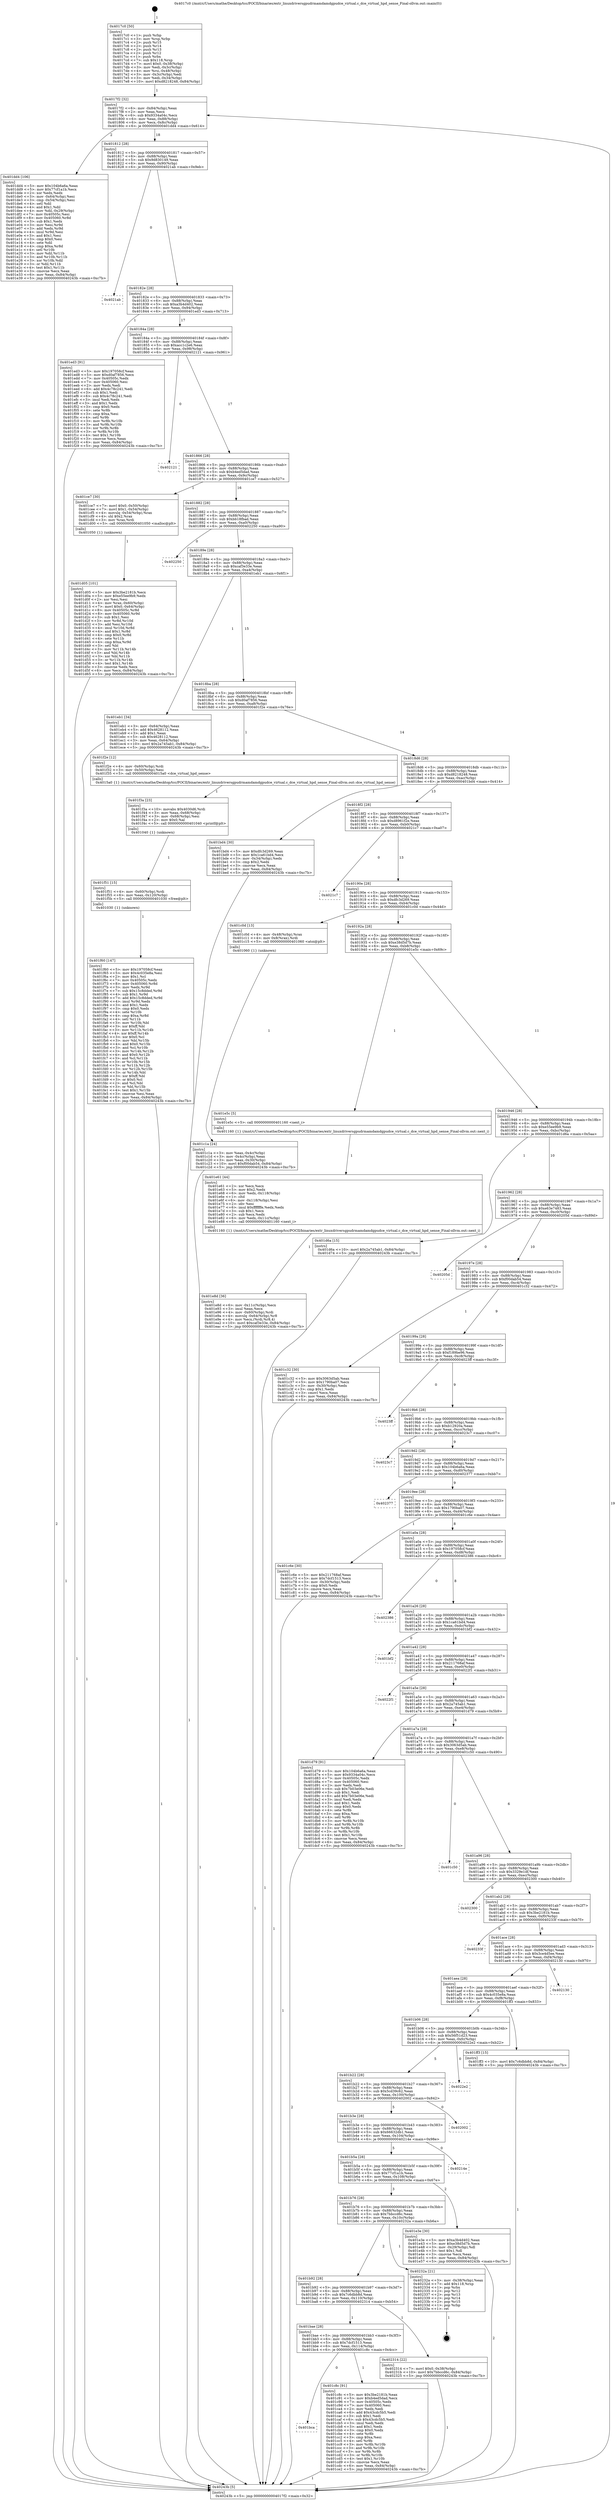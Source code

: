 digraph "0x4017c0" {
  label = "0x4017c0 (/mnt/c/Users/mathe/Desktop/tcc/POCII/binaries/extr_linuxdriversgpudrmamdamdgpudce_virtual.c_dce_virtual_hpd_sense_Final-ollvm.out::main(0))"
  labelloc = "t"
  node[shape=record]

  Entry [label="",width=0.3,height=0.3,shape=circle,fillcolor=black,style=filled]
  "0x4017f2" [label="{
     0x4017f2 [32]\l
     | [instrs]\l
     &nbsp;&nbsp;0x4017f2 \<+6\>: mov -0x84(%rbp),%eax\l
     &nbsp;&nbsp;0x4017f8 \<+2\>: mov %eax,%ecx\l
     &nbsp;&nbsp;0x4017fa \<+6\>: sub $0x9334a04c,%ecx\l
     &nbsp;&nbsp;0x401800 \<+6\>: mov %eax,-0x88(%rbp)\l
     &nbsp;&nbsp;0x401806 \<+6\>: mov %ecx,-0x8c(%rbp)\l
     &nbsp;&nbsp;0x40180c \<+6\>: je 0000000000401dd4 \<main+0x614\>\l
  }"]
  "0x401dd4" [label="{
     0x401dd4 [106]\l
     | [instrs]\l
     &nbsp;&nbsp;0x401dd4 \<+5\>: mov $0x104b6a6a,%eax\l
     &nbsp;&nbsp;0x401dd9 \<+5\>: mov $0x77cf1a1b,%ecx\l
     &nbsp;&nbsp;0x401dde \<+2\>: xor %edx,%edx\l
     &nbsp;&nbsp;0x401de0 \<+3\>: mov -0x64(%rbp),%esi\l
     &nbsp;&nbsp;0x401de3 \<+3\>: cmp -0x54(%rbp),%esi\l
     &nbsp;&nbsp;0x401de6 \<+4\>: setl %dil\l
     &nbsp;&nbsp;0x401dea \<+4\>: and $0x1,%dil\l
     &nbsp;&nbsp;0x401dee \<+4\>: mov %dil,-0x29(%rbp)\l
     &nbsp;&nbsp;0x401df2 \<+7\>: mov 0x40505c,%esi\l
     &nbsp;&nbsp;0x401df9 \<+8\>: mov 0x405060,%r8d\l
     &nbsp;&nbsp;0x401e01 \<+3\>: sub $0x1,%edx\l
     &nbsp;&nbsp;0x401e04 \<+3\>: mov %esi,%r9d\l
     &nbsp;&nbsp;0x401e07 \<+3\>: add %edx,%r9d\l
     &nbsp;&nbsp;0x401e0a \<+4\>: imul %r9d,%esi\l
     &nbsp;&nbsp;0x401e0e \<+3\>: and $0x1,%esi\l
     &nbsp;&nbsp;0x401e11 \<+3\>: cmp $0x0,%esi\l
     &nbsp;&nbsp;0x401e14 \<+4\>: sete %dil\l
     &nbsp;&nbsp;0x401e18 \<+4\>: cmp $0xa,%r8d\l
     &nbsp;&nbsp;0x401e1c \<+4\>: setl %r10b\l
     &nbsp;&nbsp;0x401e20 \<+3\>: mov %dil,%r11b\l
     &nbsp;&nbsp;0x401e23 \<+3\>: and %r10b,%r11b\l
     &nbsp;&nbsp;0x401e26 \<+3\>: xor %r10b,%dil\l
     &nbsp;&nbsp;0x401e29 \<+3\>: or %dil,%r11b\l
     &nbsp;&nbsp;0x401e2c \<+4\>: test $0x1,%r11b\l
     &nbsp;&nbsp;0x401e30 \<+3\>: cmovne %ecx,%eax\l
     &nbsp;&nbsp;0x401e33 \<+6\>: mov %eax,-0x84(%rbp)\l
     &nbsp;&nbsp;0x401e39 \<+5\>: jmp 000000000040243b \<main+0xc7b\>\l
  }"]
  "0x401812" [label="{
     0x401812 [28]\l
     | [instrs]\l
     &nbsp;&nbsp;0x401812 \<+5\>: jmp 0000000000401817 \<main+0x57\>\l
     &nbsp;&nbsp;0x401817 \<+6\>: mov -0x88(%rbp),%eax\l
     &nbsp;&nbsp;0x40181d \<+5\>: sub $0x9d830149,%eax\l
     &nbsp;&nbsp;0x401822 \<+6\>: mov %eax,-0x90(%rbp)\l
     &nbsp;&nbsp;0x401828 \<+6\>: je 00000000004021ab \<main+0x9eb\>\l
  }"]
  Exit [label="",width=0.3,height=0.3,shape=circle,fillcolor=black,style=filled,peripheries=2]
  "0x4021ab" [label="{
     0x4021ab\l
  }", style=dashed]
  "0x40182e" [label="{
     0x40182e [28]\l
     | [instrs]\l
     &nbsp;&nbsp;0x40182e \<+5\>: jmp 0000000000401833 \<main+0x73\>\l
     &nbsp;&nbsp;0x401833 \<+6\>: mov -0x88(%rbp),%eax\l
     &nbsp;&nbsp;0x401839 \<+5\>: sub $0xa3b4d402,%eax\l
     &nbsp;&nbsp;0x40183e \<+6\>: mov %eax,-0x94(%rbp)\l
     &nbsp;&nbsp;0x401844 \<+6\>: je 0000000000401ed3 \<main+0x713\>\l
  }"]
  "0x401f60" [label="{
     0x401f60 [147]\l
     | [instrs]\l
     &nbsp;&nbsp;0x401f60 \<+5\>: mov $0x197058cf,%eax\l
     &nbsp;&nbsp;0x401f65 \<+5\>: mov $0x4c035e8a,%esi\l
     &nbsp;&nbsp;0x401f6a \<+2\>: mov $0x1,%cl\l
     &nbsp;&nbsp;0x401f6c \<+7\>: mov 0x40505c,%edx\l
     &nbsp;&nbsp;0x401f73 \<+8\>: mov 0x405060,%r8d\l
     &nbsp;&nbsp;0x401f7b \<+3\>: mov %edx,%r9d\l
     &nbsp;&nbsp;0x401f7e \<+7\>: sub $0x15c8dded,%r9d\l
     &nbsp;&nbsp;0x401f85 \<+4\>: sub $0x1,%r9d\l
     &nbsp;&nbsp;0x401f89 \<+7\>: add $0x15c8dded,%r9d\l
     &nbsp;&nbsp;0x401f90 \<+4\>: imul %r9d,%edx\l
     &nbsp;&nbsp;0x401f94 \<+3\>: and $0x1,%edx\l
     &nbsp;&nbsp;0x401f97 \<+3\>: cmp $0x0,%edx\l
     &nbsp;&nbsp;0x401f9a \<+4\>: sete %r10b\l
     &nbsp;&nbsp;0x401f9e \<+4\>: cmp $0xa,%r8d\l
     &nbsp;&nbsp;0x401fa2 \<+4\>: setl %r11b\l
     &nbsp;&nbsp;0x401fa6 \<+3\>: mov %r10b,%bl\l
     &nbsp;&nbsp;0x401fa9 \<+3\>: xor $0xff,%bl\l
     &nbsp;&nbsp;0x401fac \<+3\>: mov %r11b,%r14b\l
     &nbsp;&nbsp;0x401faf \<+4\>: xor $0xff,%r14b\l
     &nbsp;&nbsp;0x401fb3 \<+3\>: xor $0x0,%cl\l
     &nbsp;&nbsp;0x401fb6 \<+3\>: mov %bl,%r15b\l
     &nbsp;&nbsp;0x401fb9 \<+4\>: and $0x0,%r15b\l
     &nbsp;&nbsp;0x401fbd \<+3\>: and %cl,%r10b\l
     &nbsp;&nbsp;0x401fc0 \<+3\>: mov %r14b,%r12b\l
     &nbsp;&nbsp;0x401fc3 \<+4\>: and $0x0,%r12b\l
     &nbsp;&nbsp;0x401fc7 \<+3\>: and %cl,%r11b\l
     &nbsp;&nbsp;0x401fca \<+3\>: or %r10b,%r15b\l
     &nbsp;&nbsp;0x401fcd \<+3\>: or %r11b,%r12b\l
     &nbsp;&nbsp;0x401fd0 \<+3\>: xor %r12b,%r15b\l
     &nbsp;&nbsp;0x401fd3 \<+3\>: or %r14b,%bl\l
     &nbsp;&nbsp;0x401fd6 \<+3\>: xor $0xff,%bl\l
     &nbsp;&nbsp;0x401fd9 \<+3\>: or $0x0,%cl\l
     &nbsp;&nbsp;0x401fdc \<+2\>: and %cl,%bl\l
     &nbsp;&nbsp;0x401fde \<+3\>: or %bl,%r15b\l
     &nbsp;&nbsp;0x401fe1 \<+4\>: test $0x1,%r15b\l
     &nbsp;&nbsp;0x401fe5 \<+3\>: cmovne %esi,%eax\l
     &nbsp;&nbsp;0x401fe8 \<+6\>: mov %eax,-0x84(%rbp)\l
     &nbsp;&nbsp;0x401fee \<+5\>: jmp 000000000040243b \<main+0xc7b\>\l
  }"]
  "0x401ed3" [label="{
     0x401ed3 [91]\l
     | [instrs]\l
     &nbsp;&nbsp;0x401ed3 \<+5\>: mov $0x197058cf,%eax\l
     &nbsp;&nbsp;0x401ed8 \<+5\>: mov $0xd0af7856,%ecx\l
     &nbsp;&nbsp;0x401edd \<+7\>: mov 0x40505c,%edx\l
     &nbsp;&nbsp;0x401ee4 \<+7\>: mov 0x405060,%esi\l
     &nbsp;&nbsp;0x401eeb \<+2\>: mov %edx,%edi\l
     &nbsp;&nbsp;0x401eed \<+6\>: add $0x4c78c241,%edi\l
     &nbsp;&nbsp;0x401ef3 \<+3\>: sub $0x1,%edi\l
     &nbsp;&nbsp;0x401ef6 \<+6\>: sub $0x4c78c241,%edi\l
     &nbsp;&nbsp;0x401efc \<+3\>: imul %edi,%edx\l
     &nbsp;&nbsp;0x401eff \<+3\>: and $0x1,%edx\l
     &nbsp;&nbsp;0x401f02 \<+3\>: cmp $0x0,%edx\l
     &nbsp;&nbsp;0x401f05 \<+4\>: sete %r8b\l
     &nbsp;&nbsp;0x401f09 \<+3\>: cmp $0xa,%esi\l
     &nbsp;&nbsp;0x401f0c \<+4\>: setl %r9b\l
     &nbsp;&nbsp;0x401f10 \<+3\>: mov %r8b,%r10b\l
     &nbsp;&nbsp;0x401f13 \<+3\>: and %r9b,%r10b\l
     &nbsp;&nbsp;0x401f16 \<+3\>: xor %r9b,%r8b\l
     &nbsp;&nbsp;0x401f19 \<+3\>: or %r8b,%r10b\l
     &nbsp;&nbsp;0x401f1c \<+4\>: test $0x1,%r10b\l
     &nbsp;&nbsp;0x401f20 \<+3\>: cmovne %ecx,%eax\l
     &nbsp;&nbsp;0x401f23 \<+6\>: mov %eax,-0x84(%rbp)\l
     &nbsp;&nbsp;0x401f29 \<+5\>: jmp 000000000040243b \<main+0xc7b\>\l
  }"]
  "0x40184a" [label="{
     0x40184a [28]\l
     | [instrs]\l
     &nbsp;&nbsp;0x40184a \<+5\>: jmp 000000000040184f \<main+0x8f\>\l
     &nbsp;&nbsp;0x40184f \<+6\>: mov -0x88(%rbp),%eax\l
     &nbsp;&nbsp;0x401855 \<+5\>: sub $0xacc1c2e6,%eax\l
     &nbsp;&nbsp;0x40185a \<+6\>: mov %eax,-0x98(%rbp)\l
     &nbsp;&nbsp;0x401860 \<+6\>: je 0000000000402121 \<main+0x961\>\l
  }"]
  "0x401f51" [label="{
     0x401f51 [15]\l
     | [instrs]\l
     &nbsp;&nbsp;0x401f51 \<+4\>: mov -0x60(%rbp),%rdi\l
     &nbsp;&nbsp;0x401f55 \<+6\>: mov %eax,-0x120(%rbp)\l
     &nbsp;&nbsp;0x401f5b \<+5\>: call 0000000000401030 \<free@plt\>\l
     | [calls]\l
     &nbsp;&nbsp;0x401030 \{1\} (unknown)\l
  }"]
  "0x402121" [label="{
     0x402121\l
  }", style=dashed]
  "0x401866" [label="{
     0x401866 [28]\l
     | [instrs]\l
     &nbsp;&nbsp;0x401866 \<+5\>: jmp 000000000040186b \<main+0xab\>\l
     &nbsp;&nbsp;0x40186b \<+6\>: mov -0x88(%rbp),%eax\l
     &nbsp;&nbsp;0x401871 \<+5\>: sub $0xb4ed5dad,%eax\l
     &nbsp;&nbsp;0x401876 \<+6\>: mov %eax,-0x9c(%rbp)\l
     &nbsp;&nbsp;0x40187c \<+6\>: je 0000000000401ce7 \<main+0x527\>\l
  }"]
  "0x401f3a" [label="{
     0x401f3a [23]\l
     | [instrs]\l
     &nbsp;&nbsp;0x401f3a \<+10\>: movabs $0x4030d6,%rdi\l
     &nbsp;&nbsp;0x401f44 \<+3\>: mov %eax,-0x68(%rbp)\l
     &nbsp;&nbsp;0x401f47 \<+3\>: mov -0x68(%rbp),%esi\l
     &nbsp;&nbsp;0x401f4a \<+2\>: mov $0x0,%al\l
     &nbsp;&nbsp;0x401f4c \<+5\>: call 0000000000401040 \<printf@plt\>\l
     | [calls]\l
     &nbsp;&nbsp;0x401040 \{1\} (unknown)\l
  }"]
  "0x401ce7" [label="{
     0x401ce7 [30]\l
     | [instrs]\l
     &nbsp;&nbsp;0x401ce7 \<+7\>: movl $0x0,-0x50(%rbp)\l
     &nbsp;&nbsp;0x401cee \<+7\>: movl $0x1,-0x54(%rbp)\l
     &nbsp;&nbsp;0x401cf5 \<+4\>: movslq -0x54(%rbp),%rax\l
     &nbsp;&nbsp;0x401cf9 \<+4\>: shl $0x2,%rax\l
     &nbsp;&nbsp;0x401cfd \<+3\>: mov %rax,%rdi\l
     &nbsp;&nbsp;0x401d00 \<+5\>: call 0000000000401050 \<malloc@plt\>\l
     | [calls]\l
     &nbsp;&nbsp;0x401050 \{1\} (unknown)\l
  }"]
  "0x401882" [label="{
     0x401882 [28]\l
     | [instrs]\l
     &nbsp;&nbsp;0x401882 \<+5\>: jmp 0000000000401887 \<main+0xc7\>\l
     &nbsp;&nbsp;0x401887 \<+6\>: mov -0x88(%rbp),%eax\l
     &nbsp;&nbsp;0x40188d \<+5\>: sub $0xbb18fbad,%eax\l
     &nbsp;&nbsp;0x401892 \<+6\>: mov %eax,-0xa0(%rbp)\l
     &nbsp;&nbsp;0x401898 \<+6\>: je 0000000000402250 \<main+0xa90\>\l
  }"]
  "0x401e8d" [label="{
     0x401e8d [36]\l
     | [instrs]\l
     &nbsp;&nbsp;0x401e8d \<+6\>: mov -0x11c(%rbp),%ecx\l
     &nbsp;&nbsp;0x401e93 \<+3\>: imul %eax,%ecx\l
     &nbsp;&nbsp;0x401e96 \<+4\>: mov -0x60(%rbp),%rdi\l
     &nbsp;&nbsp;0x401e9a \<+4\>: movslq -0x64(%rbp),%r8\l
     &nbsp;&nbsp;0x401e9e \<+4\>: mov %ecx,(%rdi,%r8,4)\l
     &nbsp;&nbsp;0x401ea2 \<+10\>: movl $0xcaf3e33e,-0x84(%rbp)\l
     &nbsp;&nbsp;0x401eac \<+5\>: jmp 000000000040243b \<main+0xc7b\>\l
  }"]
  "0x402250" [label="{
     0x402250\l
  }", style=dashed]
  "0x40189e" [label="{
     0x40189e [28]\l
     | [instrs]\l
     &nbsp;&nbsp;0x40189e \<+5\>: jmp 00000000004018a3 \<main+0xe3\>\l
     &nbsp;&nbsp;0x4018a3 \<+6\>: mov -0x88(%rbp),%eax\l
     &nbsp;&nbsp;0x4018a9 \<+5\>: sub $0xcaf3e33e,%eax\l
     &nbsp;&nbsp;0x4018ae \<+6\>: mov %eax,-0xa4(%rbp)\l
     &nbsp;&nbsp;0x4018b4 \<+6\>: je 0000000000401eb1 \<main+0x6f1\>\l
  }"]
  "0x401e61" [label="{
     0x401e61 [44]\l
     | [instrs]\l
     &nbsp;&nbsp;0x401e61 \<+2\>: xor %ecx,%ecx\l
     &nbsp;&nbsp;0x401e63 \<+5\>: mov $0x2,%edx\l
     &nbsp;&nbsp;0x401e68 \<+6\>: mov %edx,-0x118(%rbp)\l
     &nbsp;&nbsp;0x401e6e \<+1\>: cltd\l
     &nbsp;&nbsp;0x401e6f \<+6\>: mov -0x118(%rbp),%esi\l
     &nbsp;&nbsp;0x401e75 \<+2\>: idiv %esi\l
     &nbsp;&nbsp;0x401e77 \<+6\>: imul $0xfffffffe,%edx,%edx\l
     &nbsp;&nbsp;0x401e7d \<+3\>: sub $0x1,%ecx\l
     &nbsp;&nbsp;0x401e80 \<+2\>: sub %ecx,%edx\l
     &nbsp;&nbsp;0x401e82 \<+6\>: mov %edx,-0x11c(%rbp)\l
     &nbsp;&nbsp;0x401e88 \<+5\>: call 0000000000401160 \<next_i\>\l
     | [calls]\l
     &nbsp;&nbsp;0x401160 \{1\} (/mnt/c/Users/mathe/Desktop/tcc/POCII/binaries/extr_linuxdriversgpudrmamdamdgpudce_virtual.c_dce_virtual_hpd_sense_Final-ollvm.out::next_i)\l
  }"]
  "0x401eb1" [label="{
     0x401eb1 [34]\l
     | [instrs]\l
     &nbsp;&nbsp;0x401eb1 \<+3\>: mov -0x64(%rbp),%eax\l
     &nbsp;&nbsp;0x401eb4 \<+5\>: add $0x4628112,%eax\l
     &nbsp;&nbsp;0x401eb9 \<+3\>: add $0x1,%eax\l
     &nbsp;&nbsp;0x401ebc \<+5\>: sub $0x4628112,%eax\l
     &nbsp;&nbsp;0x401ec1 \<+3\>: mov %eax,-0x64(%rbp)\l
     &nbsp;&nbsp;0x401ec4 \<+10\>: movl $0x2a745ab1,-0x84(%rbp)\l
     &nbsp;&nbsp;0x401ece \<+5\>: jmp 000000000040243b \<main+0xc7b\>\l
  }"]
  "0x4018ba" [label="{
     0x4018ba [28]\l
     | [instrs]\l
     &nbsp;&nbsp;0x4018ba \<+5\>: jmp 00000000004018bf \<main+0xff\>\l
     &nbsp;&nbsp;0x4018bf \<+6\>: mov -0x88(%rbp),%eax\l
     &nbsp;&nbsp;0x4018c5 \<+5\>: sub $0xd0af7856,%eax\l
     &nbsp;&nbsp;0x4018ca \<+6\>: mov %eax,-0xa8(%rbp)\l
     &nbsp;&nbsp;0x4018d0 \<+6\>: je 0000000000401f2e \<main+0x76e\>\l
  }"]
  "0x401d05" [label="{
     0x401d05 [101]\l
     | [instrs]\l
     &nbsp;&nbsp;0x401d05 \<+5\>: mov $0x3be2181b,%ecx\l
     &nbsp;&nbsp;0x401d0a \<+5\>: mov $0xe55ee9b9,%edx\l
     &nbsp;&nbsp;0x401d0f \<+2\>: xor %esi,%esi\l
     &nbsp;&nbsp;0x401d11 \<+4\>: mov %rax,-0x60(%rbp)\l
     &nbsp;&nbsp;0x401d15 \<+7\>: movl $0x0,-0x64(%rbp)\l
     &nbsp;&nbsp;0x401d1c \<+8\>: mov 0x40505c,%r8d\l
     &nbsp;&nbsp;0x401d24 \<+8\>: mov 0x405060,%r9d\l
     &nbsp;&nbsp;0x401d2c \<+3\>: sub $0x1,%esi\l
     &nbsp;&nbsp;0x401d2f \<+3\>: mov %r8d,%r10d\l
     &nbsp;&nbsp;0x401d32 \<+3\>: add %esi,%r10d\l
     &nbsp;&nbsp;0x401d35 \<+4\>: imul %r10d,%r8d\l
     &nbsp;&nbsp;0x401d39 \<+4\>: and $0x1,%r8d\l
     &nbsp;&nbsp;0x401d3d \<+4\>: cmp $0x0,%r8d\l
     &nbsp;&nbsp;0x401d41 \<+4\>: sete %r11b\l
     &nbsp;&nbsp;0x401d45 \<+4\>: cmp $0xa,%r9d\l
     &nbsp;&nbsp;0x401d49 \<+3\>: setl %bl\l
     &nbsp;&nbsp;0x401d4c \<+3\>: mov %r11b,%r14b\l
     &nbsp;&nbsp;0x401d4f \<+3\>: and %bl,%r14b\l
     &nbsp;&nbsp;0x401d52 \<+3\>: xor %bl,%r11b\l
     &nbsp;&nbsp;0x401d55 \<+3\>: or %r11b,%r14b\l
     &nbsp;&nbsp;0x401d58 \<+4\>: test $0x1,%r14b\l
     &nbsp;&nbsp;0x401d5c \<+3\>: cmovne %edx,%ecx\l
     &nbsp;&nbsp;0x401d5f \<+6\>: mov %ecx,-0x84(%rbp)\l
     &nbsp;&nbsp;0x401d65 \<+5\>: jmp 000000000040243b \<main+0xc7b\>\l
  }"]
  "0x401f2e" [label="{
     0x401f2e [12]\l
     | [instrs]\l
     &nbsp;&nbsp;0x401f2e \<+4\>: mov -0x60(%rbp),%rdi\l
     &nbsp;&nbsp;0x401f32 \<+3\>: mov -0x50(%rbp),%esi\l
     &nbsp;&nbsp;0x401f35 \<+5\>: call 00000000004015a0 \<dce_virtual_hpd_sense\>\l
     | [calls]\l
     &nbsp;&nbsp;0x4015a0 \{1\} (/mnt/c/Users/mathe/Desktop/tcc/POCII/binaries/extr_linuxdriversgpudrmamdamdgpudce_virtual.c_dce_virtual_hpd_sense_Final-ollvm.out::dce_virtual_hpd_sense)\l
  }"]
  "0x4018d6" [label="{
     0x4018d6 [28]\l
     | [instrs]\l
     &nbsp;&nbsp;0x4018d6 \<+5\>: jmp 00000000004018db \<main+0x11b\>\l
     &nbsp;&nbsp;0x4018db \<+6\>: mov -0x88(%rbp),%eax\l
     &nbsp;&nbsp;0x4018e1 \<+5\>: sub $0xd8218248,%eax\l
     &nbsp;&nbsp;0x4018e6 \<+6\>: mov %eax,-0xac(%rbp)\l
     &nbsp;&nbsp;0x4018ec \<+6\>: je 0000000000401bd4 \<main+0x414\>\l
  }"]
  "0x401bca" [label="{
     0x401bca\l
  }", style=dashed]
  "0x401bd4" [label="{
     0x401bd4 [30]\l
     | [instrs]\l
     &nbsp;&nbsp;0x401bd4 \<+5\>: mov $0xdfc3d269,%eax\l
     &nbsp;&nbsp;0x401bd9 \<+5\>: mov $0x1ca61bd4,%ecx\l
     &nbsp;&nbsp;0x401bde \<+3\>: mov -0x34(%rbp),%edx\l
     &nbsp;&nbsp;0x401be1 \<+3\>: cmp $0x2,%edx\l
     &nbsp;&nbsp;0x401be4 \<+3\>: cmovne %ecx,%eax\l
     &nbsp;&nbsp;0x401be7 \<+6\>: mov %eax,-0x84(%rbp)\l
     &nbsp;&nbsp;0x401bed \<+5\>: jmp 000000000040243b \<main+0xc7b\>\l
  }"]
  "0x4018f2" [label="{
     0x4018f2 [28]\l
     | [instrs]\l
     &nbsp;&nbsp;0x4018f2 \<+5\>: jmp 00000000004018f7 \<main+0x137\>\l
     &nbsp;&nbsp;0x4018f7 \<+6\>: mov -0x88(%rbp),%eax\l
     &nbsp;&nbsp;0x4018fd \<+5\>: sub $0xd8961f2e,%eax\l
     &nbsp;&nbsp;0x401902 \<+6\>: mov %eax,-0xb0(%rbp)\l
     &nbsp;&nbsp;0x401908 \<+6\>: je 00000000004021c7 \<main+0xa07\>\l
  }"]
  "0x40243b" [label="{
     0x40243b [5]\l
     | [instrs]\l
     &nbsp;&nbsp;0x40243b \<+5\>: jmp 00000000004017f2 \<main+0x32\>\l
  }"]
  "0x4017c0" [label="{
     0x4017c0 [50]\l
     | [instrs]\l
     &nbsp;&nbsp;0x4017c0 \<+1\>: push %rbp\l
     &nbsp;&nbsp;0x4017c1 \<+3\>: mov %rsp,%rbp\l
     &nbsp;&nbsp;0x4017c4 \<+2\>: push %r15\l
     &nbsp;&nbsp;0x4017c6 \<+2\>: push %r14\l
     &nbsp;&nbsp;0x4017c8 \<+2\>: push %r13\l
     &nbsp;&nbsp;0x4017ca \<+2\>: push %r12\l
     &nbsp;&nbsp;0x4017cc \<+1\>: push %rbx\l
     &nbsp;&nbsp;0x4017cd \<+7\>: sub $0x118,%rsp\l
     &nbsp;&nbsp;0x4017d4 \<+7\>: movl $0x0,-0x38(%rbp)\l
     &nbsp;&nbsp;0x4017db \<+3\>: mov %edi,-0x3c(%rbp)\l
     &nbsp;&nbsp;0x4017de \<+4\>: mov %rsi,-0x48(%rbp)\l
     &nbsp;&nbsp;0x4017e2 \<+3\>: mov -0x3c(%rbp),%edi\l
     &nbsp;&nbsp;0x4017e5 \<+3\>: mov %edi,-0x34(%rbp)\l
     &nbsp;&nbsp;0x4017e8 \<+10\>: movl $0xd8218248,-0x84(%rbp)\l
  }"]
  "0x401c8c" [label="{
     0x401c8c [91]\l
     | [instrs]\l
     &nbsp;&nbsp;0x401c8c \<+5\>: mov $0x3be2181b,%eax\l
     &nbsp;&nbsp;0x401c91 \<+5\>: mov $0xb4ed5dad,%ecx\l
     &nbsp;&nbsp;0x401c96 \<+7\>: mov 0x40505c,%edx\l
     &nbsp;&nbsp;0x401c9d \<+7\>: mov 0x405060,%esi\l
     &nbsp;&nbsp;0x401ca4 \<+2\>: mov %edx,%edi\l
     &nbsp;&nbsp;0x401ca6 \<+6\>: add $0x43cdc5b5,%edi\l
     &nbsp;&nbsp;0x401cac \<+3\>: sub $0x1,%edi\l
     &nbsp;&nbsp;0x401caf \<+6\>: sub $0x43cdc5b5,%edi\l
     &nbsp;&nbsp;0x401cb5 \<+3\>: imul %edi,%edx\l
     &nbsp;&nbsp;0x401cb8 \<+3\>: and $0x1,%edx\l
     &nbsp;&nbsp;0x401cbb \<+3\>: cmp $0x0,%edx\l
     &nbsp;&nbsp;0x401cbe \<+4\>: sete %r8b\l
     &nbsp;&nbsp;0x401cc2 \<+3\>: cmp $0xa,%esi\l
     &nbsp;&nbsp;0x401cc5 \<+4\>: setl %r9b\l
     &nbsp;&nbsp;0x401cc9 \<+3\>: mov %r8b,%r10b\l
     &nbsp;&nbsp;0x401ccc \<+3\>: and %r9b,%r10b\l
     &nbsp;&nbsp;0x401ccf \<+3\>: xor %r9b,%r8b\l
     &nbsp;&nbsp;0x401cd2 \<+3\>: or %r8b,%r10b\l
     &nbsp;&nbsp;0x401cd5 \<+4\>: test $0x1,%r10b\l
     &nbsp;&nbsp;0x401cd9 \<+3\>: cmovne %ecx,%eax\l
     &nbsp;&nbsp;0x401cdc \<+6\>: mov %eax,-0x84(%rbp)\l
     &nbsp;&nbsp;0x401ce2 \<+5\>: jmp 000000000040243b \<main+0xc7b\>\l
  }"]
  "0x4021c7" [label="{
     0x4021c7\l
  }", style=dashed]
  "0x40190e" [label="{
     0x40190e [28]\l
     | [instrs]\l
     &nbsp;&nbsp;0x40190e \<+5\>: jmp 0000000000401913 \<main+0x153\>\l
     &nbsp;&nbsp;0x401913 \<+6\>: mov -0x88(%rbp),%eax\l
     &nbsp;&nbsp;0x401919 \<+5\>: sub $0xdfc3d269,%eax\l
     &nbsp;&nbsp;0x40191e \<+6\>: mov %eax,-0xb4(%rbp)\l
     &nbsp;&nbsp;0x401924 \<+6\>: je 0000000000401c0d \<main+0x44d\>\l
  }"]
  "0x401bae" [label="{
     0x401bae [28]\l
     | [instrs]\l
     &nbsp;&nbsp;0x401bae \<+5\>: jmp 0000000000401bb3 \<main+0x3f3\>\l
     &nbsp;&nbsp;0x401bb3 \<+6\>: mov -0x88(%rbp),%eax\l
     &nbsp;&nbsp;0x401bb9 \<+5\>: sub $0x7dcf1513,%eax\l
     &nbsp;&nbsp;0x401bbe \<+6\>: mov %eax,-0x114(%rbp)\l
     &nbsp;&nbsp;0x401bc4 \<+6\>: je 0000000000401c8c \<main+0x4cc\>\l
  }"]
  "0x401c0d" [label="{
     0x401c0d [13]\l
     | [instrs]\l
     &nbsp;&nbsp;0x401c0d \<+4\>: mov -0x48(%rbp),%rax\l
     &nbsp;&nbsp;0x401c11 \<+4\>: mov 0x8(%rax),%rdi\l
     &nbsp;&nbsp;0x401c15 \<+5\>: call 0000000000401060 \<atoi@plt\>\l
     | [calls]\l
     &nbsp;&nbsp;0x401060 \{1\} (unknown)\l
  }"]
  "0x40192a" [label="{
     0x40192a [28]\l
     | [instrs]\l
     &nbsp;&nbsp;0x40192a \<+5\>: jmp 000000000040192f \<main+0x16f\>\l
     &nbsp;&nbsp;0x40192f \<+6\>: mov -0x88(%rbp),%eax\l
     &nbsp;&nbsp;0x401935 \<+5\>: sub $0xe38d5d7b,%eax\l
     &nbsp;&nbsp;0x40193a \<+6\>: mov %eax,-0xb8(%rbp)\l
     &nbsp;&nbsp;0x401940 \<+6\>: je 0000000000401e5c \<main+0x69c\>\l
  }"]
  "0x401c1a" [label="{
     0x401c1a [24]\l
     | [instrs]\l
     &nbsp;&nbsp;0x401c1a \<+3\>: mov %eax,-0x4c(%rbp)\l
     &nbsp;&nbsp;0x401c1d \<+3\>: mov -0x4c(%rbp),%eax\l
     &nbsp;&nbsp;0x401c20 \<+3\>: mov %eax,-0x30(%rbp)\l
     &nbsp;&nbsp;0x401c23 \<+10\>: movl $0xf00dab54,-0x84(%rbp)\l
     &nbsp;&nbsp;0x401c2d \<+5\>: jmp 000000000040243b \<main+0xc7b\>\l
  }"]
  "0x402314" [label="{
     0x402314 [22]\l
     | [instrs]\l
     &nbsp;&nbsp;0x402314 \<+7\>: movl $0x0,-0x38(%rbp)\l
     &nbsp;&nbsp;0x40231b \<+10\>: movl $0x7bbccd6c,-0x84(%rbp)\l
     &nbsp;&nbsp;0x402325 \<+5\>: jmp 000000000040243b \<main+0xc7b\>\l
  }"]
  "0x401e5c" [label="{
     0x401e5c [5]\l
     | [instrs]\l
     &nbsp;&nbsp;0x401e5c \<+5\>: call 0000000000401160 \<next_i\>\l
     | [calls]\l
     &nbsp;&nbsp;0x401160 \{1\} (/mnt/c/Users/mathe/Desktop/tcc/POCII/binaries/extr_linuxdriversgpudrmamdamdgpudce_virtual.c_dce_virtual_hpd_sense_Final-ollvm.out::next_i)\l
  }"]
  "0x401946" [label="{
     0x401946 [28]\l
     | [instrs]\l
     &nbsp;&nbsp;0x401946 \<+5\>: jmp 000000000040194b \<main+0x18b\>\l
     &nbsp;&nbsp;0x40194b \<+6\>: mov -0x88(%rbp),%eax\l
     &nbsp;&nbsp;0x401951 \<+5\>: sub $0xe55ee9b9,%eax\l
     &nbsp;&nbsp;0x401956 \<+6\>: mov %eax,-0xbc(%rbp)\l
     &nbsp;&nbsp;0x40195c \<+6\>: je 0000000000401d6a \<main+0x5aa\>\l
  }"]
  "0x401b92" [label="{
     0x401b92 [28]\l
     | [instrs]\l
     &nbsp;&nbsp;0x401b92 \<+5\>: jmp 0000000000401b97 \<main+0x3d7\>\l
     &nbsp;&nbsp;0x401b97 \<+6\>: mov -0x88(%rbp),%eax\l
     &nbsp;&nbsp;0x401b9d \<+5\>: sub $0x7c6dbb8d,%eax\l
     &nbsp;&nbsp;0x401ba2 \<+6\>: mov %eax,-0x110(%rbp)\l
     &nbsp;&nbsp;0x401ba8 \<+6\>: je 0000000000402314 \<main+0xb54\>\l
  }"]
  "0x401d6a" [label="{
     0x401d6a [15]\l
     | [instrs]\l
     &nbsp;&nbsp;0x401d6a \<+10\>: movl $0x2a745ab1,-0x84(%rbp)\l
     &nbsp;&nbsp;0x401d74 \<+5\>: jmp 000000000040243b \<main+0xc7b\>\l
  }"]
  "0x401962" [label="{
     0x401962 [28]\l
     | [instrs]\l
     &nbsp;&nbsp;0x401962 \<+5\>: jmp 0000000000401967 \<main+0x1a7\>\l
     &nbsp;&nbsp;0x401967 \<+6\>: mov -0x88(%rbp),%eax\l
     &nbsp;&nbsp;0x40196d \<+5\>: sub $0xe63e7483,%eax\l
     &nbsp;&nbsp;0x401972 \<+6\>: mov %eax,-0xc0(%rbp)\l
     &nbsp;&nbsp;0x401978 \<+6\>: je 000000000040205d \<main+0x89d\>\l
  }"]
  "0x40232a" [label="{
     0x40232a [21]\l
     | [instrs]\l
     &nbsp;&nbsp;0x40232a \<+3\>: mov -0x38(%rbp),%eax\l
     &nbsp;&nbsp;0x40232d \<+7\>: add $0x118,%rsp\l
     &nbsp;&nbsp;0x402334 \<+1\>: pop %rbx\l
     &nbsp;&nbsp;0x402335 \<+2\>: pop %r12\l
     &nbsp;&nbsp;0x402337 \<+2\>: pop %r13\l
     &nbsp;&nbsp;0x402339 \<+2\>: pop %r14\l
     &nbsp;&nbsp;0x40233b \<+2\>: pop %r15\l
     &nbsp;&nbsp;0x40233d \<+1\>: pop %rbp\l
     &nbsp;&nbsp;0x40233e \<+1\>: ret\l
  }"]
  "0x40205d" [label="{
     0x40205d\l
  }", style=dashed]
  "0x40197e" [label="{
     0x40197e [28]\l
     | [instrs]\l
     &nbsp;&nbsp;0x40197e \<+5\>: jmp 0000000000401983 \<main+0x1c3\>\l
     &nbsp;&nbsp;0x401983 \<+6\>: mov -0x88(%rbp),%eax\l
     &nbsp;&nbsp;0x401989 \<+5\>: sub $0xf00dab54,%eax\l
     &nbsp;&nbsp;0x40198e \<+6\>: mov %eax,-0xc4(%rbp)\l
     &nbsp;&nbsp;0x401994 \<+6\>: je 0000000000401c32 \<main+0x472\>\l
  }"]
  "0x401b76" [label="{
     0x401b76 [28]\l
     | [instrs]\l
     &nbsp;&nbsp;0x401b76 \<+5\>: jmp 0000000000401b7b \<main+0x3bb\>\l
     &nbsp;&nbsp;0x401b7b \<+6\>: mov -0x88(%rbp),%eax\l
     &nbsp;&nbsp;0x401b81 \<+5\>: sub $0x7bbccd6c,%eax\l
     &nbsp;&nbsp;0x401b86 \<+6\>: mov %eax,-0x10c(%rbp)\l
     &nbsp;&nbsp;0x401b8c \<+6\>: je 000000000040232a \<main+0xb6a\>\l
  }"]
  "0x401c32" [label="{
     0x401c32 [30]\l
     | [instrs]\l
     &nbsp;&nbsp;0x401c32 \<+5\>: mov $0x3063d5ab,%eax\l
     &nbsp;&nbsp;0x401c37 \<+5\>: mov $0x1790ba07,%ecx\l
     &nbsp;&nbsp;0x401c3c \<+3\>: mov -0x30(%rbp),%edx\l
     &nbsp;&nbsp;0x401c3f \<+3\>: cmp $0x1,%edx\l
     &nbsp;&nbsp;0x401c42 \<+3\>: cmovl %ecx,%eax\l
     &nbsp;&nbsp;0x401c45 \<+6\>: mov %eax,-0x84(%rbp)\l
     &nbsp;&nbsp;0x401c4b \<+5\>: jmp 000000000040243b \<main+0xc7b\>\l
  }"]
  "0x40199a" [label="{
     0x40199a [28]\l
     | [instrs]\l
     &nbsp;&nbsp;0x40199a \<+5\>: jmp 000000000040199f \<main+0x1df\>\l
     &nbsp;&nbsp;0x40199f \<+6\>: mov -0x88(%rbp),%eax\l
     &nbsp;&nbsp;0x4019a5 \<+5\>: sub $0xf189be96,%eax\l
     &nbsp;&nbsp;0x4019aa \<+6\>: mov %eax,-0xc8(%rbp)\l
     &nbsp;&nbsp;0x4019b0 \<+6\>: je 00000000004023ff \<main+0xc3f\>\l
  }"]
  "0x401e3e" [label="{
     0x401e3e [30]\l
     | [instrs]\l
     &nbsp;&nbsp;0x401e3e \<+5\>: mov $0xa3b4d402,%eax\l
     &nbsp;&nbsp;0x401e43 \<+5\>: mov $0xe38d5d7b,%ecx\l
     &nbsp;&nbsp;0x401e48 \<+3\>: mov -0x29(%rbp),%dl\l
     &nbsp;&nbsp;0x401e4b \<+3\>: test $0x1,%dl\l
     &nbsp;&nbsp;0x401e4e \<+3\>: cmovne %ecx,%eax\l
     &nbsp;&nbsp;0x401e51 \<+6\>: mov %eax,-0x84(%rbp)\l
     &nbsp;&nbsp;0x401e57 \<+5\>: jmp 000000000040243b \<main+0xc7b\>\l
  }"]
  "0x4023ff" [label="{
     0x4023ff\l
  }", style=dashed]
  "0x4019b6" [label="{
     0x4019b6 [28]\l
     | [instrs]\l
     &nbsp;&nbsp;0x4019b6 \<+5\>: jmp 00000000004019bb \<main+0x1fb\>\l
     &nbsp;&nbsp;0x4019bb \<+6\>: mov -0x88(%rbp),%eax\l
     &nbsp;&nbsp;0x4019c1 \<+5\>: sub $0xb12920a,%eax\l
     &nbsp;&nbsp;0x4019c6 \<+6\>: mov %eax,-0xcc(%rbp)\l
     &nbsp;&nbsp;0x4019cc \<+6\>: je 00000000004023c7 \<main+0xc07\>\l
  }"]
  "0x401b5a" [label="{
     0x401b5a [28]\l
     | [instrs]\l
     &nbsp;&nbsp;0x401b5a \<+5\>: jmp 0000000000401b5f \<main+0x39f\>\l
     &nbsp;&nbsp;0x401b5f \<+6\>: mov -0x88(%rbp),%eax\l
     &nbsp;&nbsp;0x401b65 \<+5\>: sub $0x77cf1a1b,%eax\l
     &nbsp;&nbsp;0x401b6a \<+6\>: mov %eax,-0x108(%rbp)\l
     &nbsp;&nbsp;0x401b70 \<+6\>: je 0000000000401e3e \<main+0x67e\>\l
  }"]
  "0x4023c7" [label="{
     0x4023c7\l
  }", style=dashed]
  "0x4019d2" [label="{
     0x4019d2 [28]\l
     | [instrs]\l
     &nbsp;&nbsp;0x4019d2 \<+5\>: jmp 00000000004019d7 \<main+0x217\>\l
     &nbsp;&nbsp;0x4019d7 \<+6\>: mov -0x88(%rbp),%eax\l
     &nbsp;&nbsp;0x4019dd \<+5\>: sub $0x104b6a6a,%eax\l
     &nbsp;&nbsp;0x4019e2 \<+6\>: mov %eax,-0xd0(%rbp)\l
     &nbsp;&nbsp;0x4019e8 \<+6\>: je 0000000000402377 \<main+0xbb7\>\l
  }"]
  "0x40214e" [label="{
     0x40214e\l
  }", style=dashed]
  "0x402377" [label="{
     0x402377\l
  }", style=dashed]
  "0x4019ee" [label="{
     0x4019ee [28]\l
     | [instrs]\l
     &nbsp;&nbsp;0x4019ee \<+5\>: jmp 00000000004019f3 \<main+0x233\>\l
     &nbsp;&nbsp;0x4019f3 \<+6\>: mov -0x88(%rbp),%eax\l
     &nbsp;&nbsp;0x4019f9 \<+5\>: sub $0x1790ba07,%eax\l
     &nbsp;&nbsp;0x4019fe \<+6\>: mov %eax,-0xd4(%rbp)\l
     &nbsp;&nbsp;0x401a04 \<+6\>: je 0000000000401c6e \<main+0x4ae\>\l
  }"]
  "0x401b3e" [label="{
     0x401b3e [28]\l
     | [instrs]\l
     &nbsp;&nbsp;0x401b3e \<+5\>: jmp 0000000000401b43 \<main+0x383\>\l
     &nbsp;&nbsp;0x401b43 \<+6\>: mov -0x88(%rbp),%eax\l
     &nbsp;&nbsp;0x401b49 \<+5\>: sub $0x66632db1,%eax\l
     &nbsp;&nbsp;0x401b4e \<+6\>: mov %eax,-0x104(%rbp)\l
     &nbsp;&nbsp;0x401b54 \<+6\>: je 000000000040214e \<main+0x98e\>\l
  }"]
  "0x401c6e" [label="{
     0x401c6e [30]\l
     | [instrs]\l
     &nbsp;&nbsp;0x401c6e \<+5\>: mov $0x211768af,%eax\l
     &nbsp;&nbsp;0x401c73 \<+5\>: mov $0x7dcf1513,%ecx\l
     &nbsp;&nbsp;0x401c78 \<+3\>: mov -0x30(%rbp),%edx\l
     &nbsp;&nbsp;0x401c7b \<+3\>: cmp $0x0,%edx\l
     &nbsp;&nbsp;0x401c7e \<+3\>: cmove %ecx,%eax\l
     &nbsp;&nbsp;0x401c81 \<+6\>: mov %eax,-0x84(%rbp)\l
     &nbsp;&nbsp;0x401c87 \<+5\>: jmp 000000000040243b \<main+0xc7b\>\l
  }"]
  "0x401a0a" [label="{
     0x401a0a [28]\l
     | [instrs]\l
     &nbsp;&nbsp;0x401a0a \<+5\>: jmp 0000000000401a0f \<main+0x24f\>\l
     &nbsp;&nbsp;0x401a0f \<+6\>: mov -0x88(%rbp),%eax\l
     &nbsp;&nbsp;0x401a15 \<+5\>: sub $0x197058cf,%eax\l
     &nbsp;&nbsp;0x401a1a \<+6\>: mov %eax,-0xd8(%rbp)\l
     &nbsp;&nbsp;0x401a20 \<+6\>: je 0000000000402386 \<main+0xbc6\>\l
  }"]
  "0x402002" [label="{
     0x402002\l
  }", style=dashed]
  "0x402386" [label="{
     0x402386\l
  }", style=dashed]
  "0x401a26" [label="{
     0x401a26 [28]\l
     | [instrs]\l
     &nbsp;&nbsp;0x401a26 \<+5\>: jmp 0000000000401a2b \<main+0x26b\>\l
     &nbsp;&nbsp;0x401a2b \<+6\>: mov -0x88(%rbp),%eax\l
     &nbsp;&nbsp;0x401a31 \<+5\>: sub $0x1ca61bd4,%eax\l
     &nbsp;&nbsp;0x401a36 \<+6\>: mov %eax,-0xdc(%rbp)\l
     &nbsp;&nbsp;0x401a3c \<+6\>: je 0000000000401bf2 \<main+0x432\>\l
  }"]
  "0x401b22" [label="{
     0x401b22 [28]\l
     | [instrs]\l
     &nbsp;&nbsp;0x401b22 \<+5\>: jmp 0000000000401b27 \<main+0x367\>\l
     &nbsp;&nbsp;0x401b27 \<+6\>: mov -0x88(%rbp),%eax\l
     &nbsp;&nbsp;0x401b2d \<+5\>: sub $0x5cd39c62,%eax\l
     &nbsp;&nbsp;0x401b32 \<+6\>: mov %eax,-0x100(%rbp)\l
     &nbsp;&nbsp;0x401b38 \<+6\>: je 0000000000402002 \<main+0x842\>\l
  }"]
  "0x401bf2" [label="{
     0x401bf2\l
  }", style=dashed]
  "0x401a42" [label="{
     0x401a42 [28]\l
     | [instrs]\l
     &nbsp;&nbsp;0x401a42 \<+5\>: jmp 0000000000401a47 \<main+0x287\>\l
     &nbsp;&nbsp;0x401a47 \<+6\>: mov -0x88(%rbp),%eax\l
     &nbsp;&nbsp;0x401a4d \<+5\>: sub $0x211768af,%eax\l
     &nbsp;&nbsp;0x401a52 \<+6\>: mov %eax,-0xe0(%rbp)\l
     &nbsp;&nbsp;0x401a58 \<+6\>: je 00000000004022f1 \<main+0xb31\>\l
  }"]
  "0x4022e2" [label="{
     0x4022e2\l
  }", style=dashed]
  "0x4022f1" [label="{
     0x4022f1\l
  }", style=dashed]
  "0x401a5e" [label="{
     0x401a5e [28]\l
     | [instrs]\l
     &nbsp;&nbsp;0x401a5e \<+5\>: jmp 0000000000401a63 \<main+0x2a3\>\l
     &nbsp;&nbsp;0x401a63 \<+6\>: mov -0x88(%rbp),%eax\l
     &nbsp;&nbsp;0x401a69 \<+5\>: sub $0x2a745ab1,%eax\l
     &nbsp;&nbsp;0x401a6e \<+6\>: mov %eax,-0xe4(%rbp)\l
     &nbsp;&nbsp;0x401a74 \<+6\>: je 0000000000401d79 \<main+0x5b9\>\l
  }"]
  "0x401b06" [label="{
     0x401b06 [28]\l
     | [instrs]\l
     &nbsp;&nbsp;0x401b06 \<+5\>: jmp 0000000000401b0b \<main+0x34b\>\l
     &nbsp;&nbsp;0x401b0b \<+6\>: mov -0x88(%rbp),%eax\l
     &nbsp;&nbsp;0x401b11 \<+5\>: sub $0x56f51d23,%eax\l
     &nbsp;&nbsp;0x401b16 \<+6\>: mov %eax,-0xfc(%rbp)\l
     &nbsp;&nbsp;0x401b1c \<+6\>: je 00000000004022e2 \<main+0xb22\>\l
  }"]
  "0x401d79" [label="{
     0x401d79 [91]\l
     | [instrs]\l
     &nbsp;&nbsp;0x401d79 \<+5\>: mov $0x104b6a6a,%eax\l
     &nbsp;&nbsp;0x401d7e \<+5\>: mov $0x9334a04c,%ecx\l
     &nbsp;&nbsp;0x401d83 \<+7\>: mov 0x40505c,%edx\l
     &nbsp;&nbsp;0x401d8a \<+7\>: mov 0x405060,%esi\l
     &nbsp;&nbsp;0x401d91 \<+2\>: mov %edx,%edi\l
     &nbsp;&nbsp;0x401d93 \<+6\>: sub $0x7b03e06e,%edi\l
     &nbsp;&nbsp;0x401d99 \<+3\>: sub $0x1,%edi\l
     &nbsp;&nbsp;0x401d9c \<+6\>: add $0x7b03e06e,%edi\l
     &nbsp;&nbsp;0x401da2 \<+3\>: imul %edi,%edx\l
     &nbsp;&nbsp;0x401da5 \<+3\>: and $0x1,%edx\l
     &nbsp;&nbsp;0x401da8 \<+3\>: cmp $0x0,%edx\l
     &nbsp;&nbsp;0x401dab \<+4\>: sete %r8b\l
     &nbsp;&nbsp;0x401daf \<+3\>: cmp $0xa,%esi\l
     &nbsp;&nbsp;0x401db2 \<+4\>: setl %r9b\l
     &nbsp;&nbsp;0x401db6 \<+3\>: mov %r8b,%r10b\l
     &nbsp;&nbsp;0x401db9 \<+3\>: and %r9b,%r10b\l
     &nbsp;&nbsp;0x401dbc \<+3\>: xor %r9b,%r8b\l
     &nbsp;&nbsp;0x401dbf \<+3\>: or %r8b,%r10b\l
     &nbsp;&nbsp;0x401dc2 \<+4\>: test $0x1,%r10b\l
     &nbsp;&nbsp;0x401dc6 \<+3\>: cmovne %ecx,%eax\l
     &nbsp;&nbsp;0x401dc9 \<+6\>: mov %eax,-0x84(%rbp)\l
     &nbsp;&nbsp;0x401dcf \<+5\>: jmp 000000000040243b \<main+0xc7b\>\l
  }"]
  "0x401a7a" [label="{
     0x401a7a [28]\l
     | [instrs]\l
     &nbsp;&nbsp;0x401a7a \<+5\>: jmp 0000000000401a7f \<main+0x2bf\>\l
     &nbsp;&nbsp;0x401a7f \<+6\>: mov -0x88(%rbp),%eax\l
     &nbsp;&nbsp;0x401a85 \<+5\>: sub $0x3063d5ab,%eax\l
     &nbsp;&nbsp;0x401a8a \<+6\>: mov %eax,-0xe8(%rbp)\l
     &nbsp;&nbsp;0x401a90 \<+6\>: je 0000000000401c50 \<main+0x490\>\l
  }"]
  "0x401ff3" [label="{
     0x401ff3 [15]\l
     | [instrs]\l
     &nbsp;&nbsp;0x401ff3 \<+10\>: movl $0x7c6dbb8d,-0x84(%rbp)\l
     &nbsp;&nbsp;0x401ffd \<+5\>: jmp 000000000040243b \<main+0xc7b\>\l
  }"]
  "0x401c50" [label="{
     0x401c50\l
  }", style=dashed]
  "0x401a96" [label="{
     0x401a96 [28]\l
     | [instrs]\l
     &nbsp;&nbsp;0x401a96 \<+5\>: jmp 0000000000401a9b \<main+0x2db\>\l
     &nbsp;&nbsp;0x401a9b \<+6\>: mov -0x88(%rbp),%eax\l
     &nbsp;&nbsp;0x401aa1 \<+5\>: sub $0x3329e1df,%eax\l
     &nbsp;&nbsp;0x401aa6 \<+6\>: mov %eax,-0xec(%rbp)\l
     &nbsp;&nbsp;0x401aac \<+6\>: je 0000000000402300 \<main+0xb40\>\l
  }"]
  "0x401aea" [label="{
     0x401aea [28]\l
     | [instrs]\l
     &nbsp;&nbsp;0x401aea \<+5\>: jmp 0000000000401aef \<main+0x32f\>\l
     &nbsp;&nbsp;0x401aef \<+6\>: mov -0x88(%rbp),%eax\l
     &nbsp;&nbsp;0x401af5 \<+5\>: sub $0x4c035e8a,%eax\l
     &nbsp;&nbsp;0x401afa \<+6\>: mov %eax,-0xf8(%rbp)\l
     &nbsp;&nbsp;0x401b00 \<+6\>: je 0000000000401ff3 \<main+0x833\>\l
  }"]
  "0x402300" [label="{
     0x402300\l
  }", style=dashed]
  "0x401ab2" [label="{
     0x401ab2 [28]\l
     | [instrs]\l
     &nbsp;&nbsp;0x401ab2 \<+5\>: jmp 0000000000401ab7 \<main+0x2f7\>\l
     &nbsp;&nbsp;0x401ab7 \<+6\>: mov -0x88(%rbp),%eax\l
     &nbsp;&nbsp;0x401abd \<+5\>: sub $0x3be2181b,%eax\l
     &nbsp;&nbsp;0x401ac2 \<+6\>: mov %eax,-0xf0(%rbp)\l
     &nbsp;&nbsp;0x401ac8 \<+6\>: je 000000000040233f \<main+0xb7f\>\l
  }"]
  "0x402130" [label="{
     0x402130\l
  }", style=dashed]
  "0x40233f" [label="{
     0x40233f\l
  }", style=dashed]
  "0x401ace" [label="{
     0x401ace [28]\l
     | [instrs]\l
     &nbsp;&nbsp;0x401ace \<+5\>: jmp 0000000000401ad3 \<main+0x313\>\l
     &nbsp;&nbsp;0x401ad3 \<+6\>: mov -0x88(%rbp),%eax\l
     &nbsp;&nbsp;0x401ad9 \<+5\>: sub $0x3ce4d5ee,%eax\l
     &nbsp;&nbsp;0x401ade \<+6\>: mov %eax,-0xf4(%rbp)\l
     &nbsp;&nbsp;0x401ae4 \<+6\>: je 0000000000402130 \<main+0x970\>\l
  }"]
  Entry -> "0x4017c0" [label=" 1"]
  "0x4017f2" -> "0x401dd4" [label=" 2"]
  "0x4017f2" -> "0x401812" [label=" 18"]
  "0x40232a" -> Exit [label=" 1"]
  "0x401812" -> "0x4021ab" [label=" 0"]
  "0x401812" -> "0x40182e" [label=" 18"]
  "0x402314" -> "0x40243b" [label=" 1"]
  "0x40182e" -> "0x401ed3" [label=" 1"]
  "0x40182e" -> "0x40184a" [label=" 17"]
  "0x401ff3" -> "0x40243b" [label=" 1"]
  "0x40184a" -> "0x402121" [label=" 0"]
  "0x40184a" -> "0x401866" [label=" 17"]
  "0x401f60" -> "0x40243b" [label=" 1"]
  "0x401866" -> "0x401ce7" [label=" 1"]
  "0x401866" -> "0x401882" [label=" 16"]
  "0x401f51" -> "0x401f60" [label=" 1"]
  "0x401882" -> "0x402250" [label=" 0"]
  "0x401882" -> "0x40189e" [label=" 16"]
  "0x401f3a" -> "0x401f51" [label=" 1"]
  "0x40189e" -> "0x401eb1" [label=" 1"]
  "0x40189e" -> "0x4018ba" [label=" 15"]
  "0x401f2e" -> "0x401f3a" [label=" 1"]
  "0x4018ba" -> "0x401f2e" [label=" 1"]
  "0x4018ba" -> "0x4018d6" [label=" 14"]
  "0x401ed3" -> "0x40243b" [label=" 1"]
  "0x4018d6" -> "0x401bd4" [label=" 1"]
  "0x4018d6" -> "0x4018f2" [label=" 13"]
  "0x401bd4" -> "0x40243b" [label=" 1"]
  "0x4017c0" -> "0x4017f2" [label=" 1"]
  "0x40243b" -> "0x4017f2" [label=" 19"]
  "0x401eb1" -> "0x40243b" [label=" 1"]
  "0x4018f2" -> "0x4021c7" [label=" 0"]
  "0x4018f2" -> "0x40190e" [label=" 13"]
  "0x401e8d" -> "0x40243b" [label=" 1"]
  "0x40190e" -> "0x401c0d" [label=" 1"]
  "0x40190e" -> "0x40192a" [label=" 12"]
  "0x401c0d" -> "0x401c1a" [label=" 1"]
  "0x401c1a" -> "0x40243b" [label=" 1"]
  "0x401e5c" -> "0x401e61" [label=" 1"]
  "0x40192a" -> "0x401e5c" [label=" 1"]
  "0x40192a" -> "0x401946" [label=" 11"]
  "0x401e3e" -> "0x40243b" [label=" 2"]
  "0x401946" -> "0x401d6a" [label=" 1"]
  "0x401946" -> "0x401962" [label=" 10"]
  "0x401d79" -> "0x40243b" [label=" 2"]
  "0x401962" -> "0x40205d" [label=" 0"]
  "0x401962" -> "0x40197e" [label=" 10"]
  "0x401d6a" -> "0x40243b" [label=" 1"]
  "0x40197e" -> "0x401c32" [label=" 1"]
  "0x40197e" -> "0x40199a" [label=" 9"]
  "0x401c32" -> "0x40243b" [label=" 1"]
  "0x401ce7" -> "0x401d05" [label=" 1"]
  "0x40199a" -> "0x4023ff" [label=" 0"]
  "0x40199a" -> "0x4019b6" [label=" 9"]
  "0x401c8c" -> "0x40243b" [label=" 1"]
  "0x4019b6" -> "0x4023c7" [label=" 0"]
  "0x4019b6" -> "0x4019d2" [label=" 9"]
  "0x401bae" -> "0x401c8c" [label=" 1"]
  "0x4019d2" -> "0x402377" [label=" 0"]
  "0x4019d2" -> "0x4019ee" [label=" 9"]
  "0x401e61" -> "0x401e8d" [label=" 1"]
  "0x4019ee" -> "0x401c6e" [label=" 1"]
  "0x4019ee" -> "0x401a0a" [label=" 8"]
  "0x401c6e" -> "0x40243b" [label=" 1"]
  "0x401b92" -> "0x402314" [label=" 1"]
  "0x401a0a" -> "0x402386" [label=" 0"]
  "0x401a0a" -> "0x401a26" [label=" 8"]
  "0x401dd4" -> "0x40243b" [label=" 2"]
  "0x401a26" -> "0x401bf2" [label=" 0"]
  "0x401a26" -> "0x401a42" [label=" 8"]
  "0x401b76" -> "0x40232a" [label=" 1"]
  "0x401a42" -> "0x4022f1" [label=" 0"]
  "0x401a42" -> "0x401a5e" [label=" 8"]
  "0x401d05" -> "0x40243b" [label=" 1"]
  "0x401a5e" -> "0x401d79" [label=" 2"]
  "0x401a5e" -> "0x401a7a" [label=" 6"]
  "0x401b5a" -> "0x401e3e" [label=" 2"]
  "0x401a7a" -> "0x401c50" [label=" 0"]
  "0x401a7a" -> "0x401a96" [label=" 6"]
  "0x401bae" -> "0x401bca" [label=" 0"]
  "0x401a96" -> "0x402300" [label=" 0"]
  "0x401a96" -> "0x401ab2" [label=" 6"]
  "0x401b3e" -> "0x40214e" [label=" 0"]
  "0x401ab2" -> "0x40233f" [label=" 0"]
  "0x401ab2" -> "0x401ace" [label=" 6"]
  "0x401b92" -> "0x401bae" [label=" 1"]
  "0x401ace" -> "0x402130" [label=" 0"]
  "0x401ace" -> "0x401aea" [label=" 6"]
  "0x401b3e" -> "0x401b5a" [label=" 5"]
  "0x401aea" -> "0x401ff3" [label=" 1"]
  "0x401aea" -> "0x401b06" [label=" 5"]
  "0x401b5a" -> "0x401b76" [label=" 3"]
  "0x401b06" -> "0x4022e2" [label=" 0"]
  "0x401b06" -> "0x401b22" [label=" 5"]
  "0x401b76" -> "0x401b92" [label=" 2"]
  "0x401b22" -> "0x402002" [label=" 0"]
  "0x401b22" -> "0x401b3e" [label=" 5"]
}
